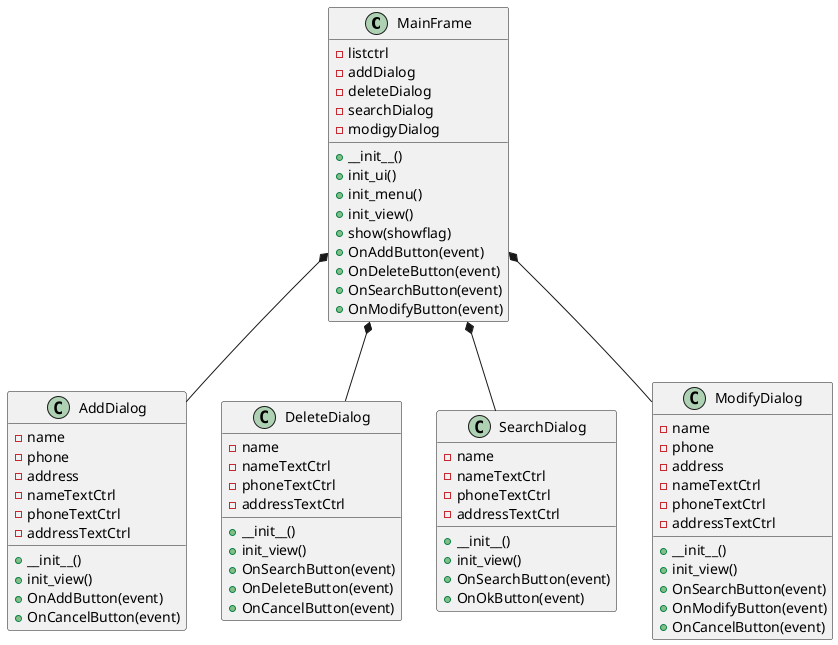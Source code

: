 @startuml

class MainFrame {
- listctrl
- addDialog
- deleteDialog
- searchDialog
- modigyDialog
+ __init__()
+ init_ui()
+ init_menu()
+ init_view()
+ show(showflag)
+ OnAddButton(event)
+ OnDeleteButton(event)
+ OnSearchButton(event)
+ OnModifyButton(event)
}

class AddDialog {
- name
- phone
- address
- nameTextCtrl
- phoneTextCtrl
- addressTextCtrl
+ __init__()
+ init_view()
+ OnAddButton(event)
+ OnCancelButton(event)
}

class DeleteDialog {
- name
- nameTextCtrl
- phoneTextCtrl
- addressTextCtrl
+ __init__()
+ init_view()
+ OnSearchButton(event)
+ OnDeleteButton(event)
+ OnCancelButton(event)
}

class SearchDialog {
- name
- nameTextCtrl
- phoneTextCtrl
- addressTextCtrl
+ __init__()
+ init_view()
+ OnSearchButton(event)
+ OnOkButton(event)
}

class ModifyDialog {
- name
- phone
- address
- nameTextCtrl
- phoneTextCtrl
- addressTextCtrl
+ __init__()
+ init_view()
+ OnSearchButton(event)
+ OnModifyButton(event)
+ OnCancelButton(event)
}

MainFrame *-- AddDialog
MainFrame *-- SearchDialog
MainFrame *-- DeleteDialog
MainFrame *-- ModifyDialog

@enduml